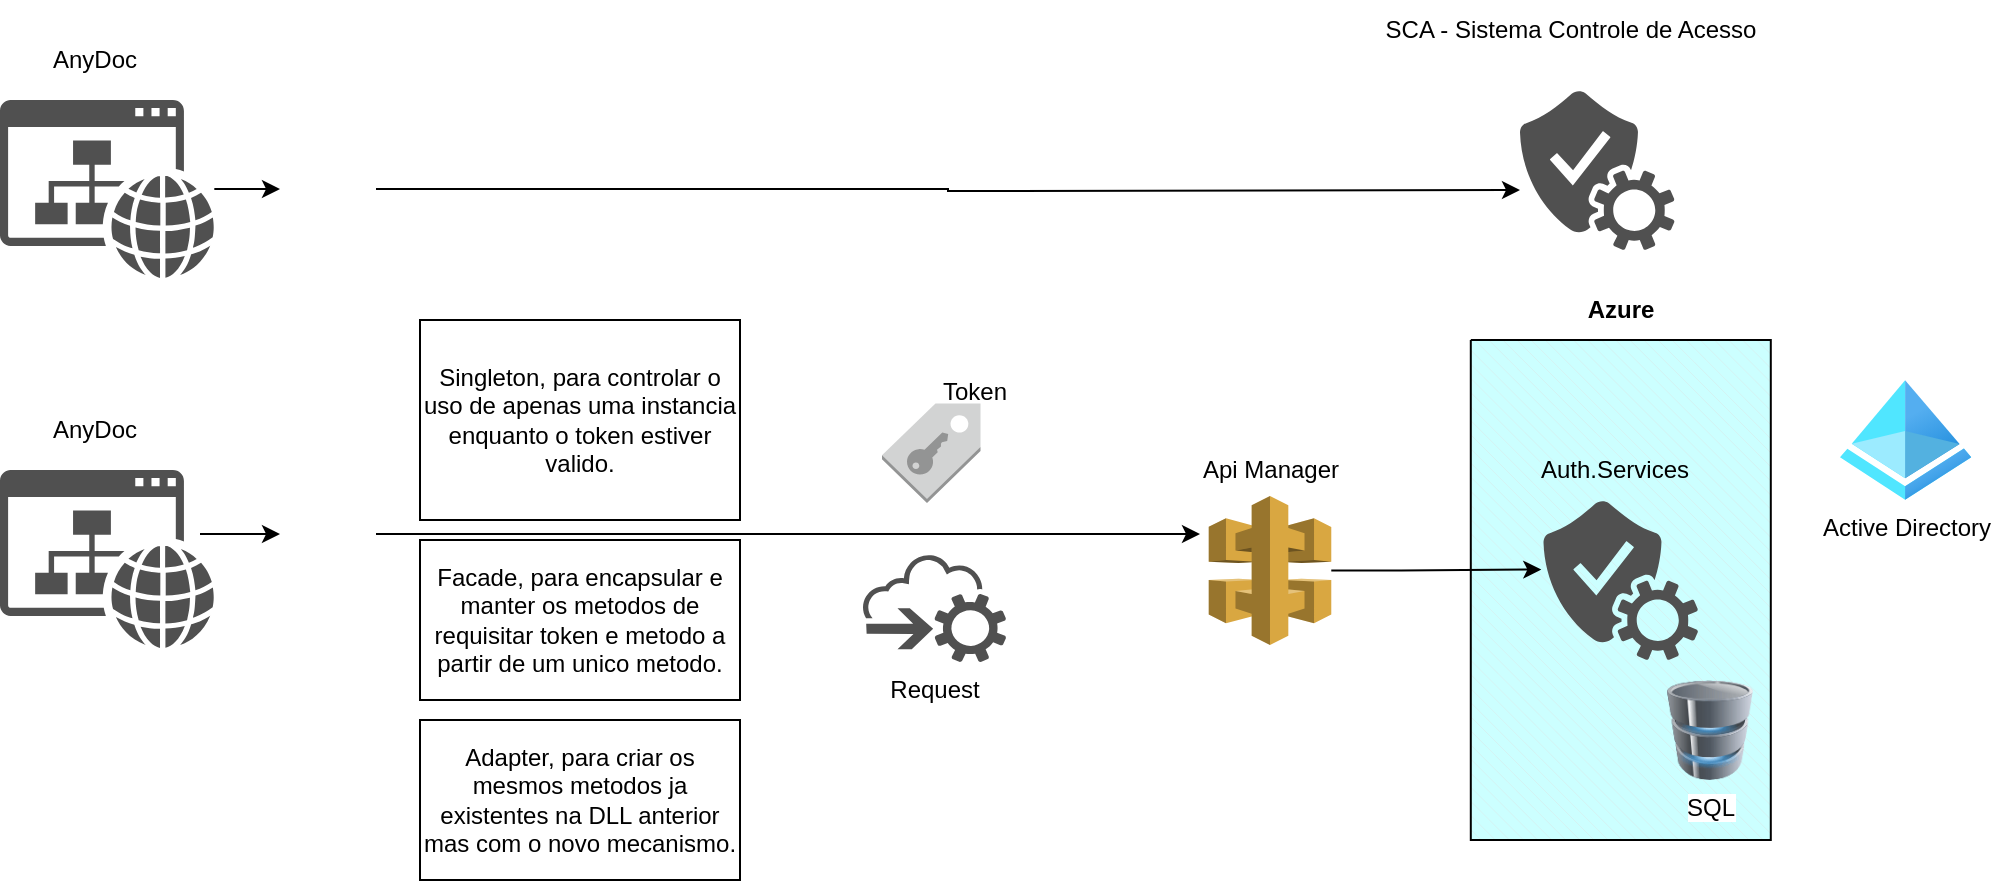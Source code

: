 <mxfile version="20.7.3" type="github"><diagram id="HodC3mXmSrQf_ePklxQP" name="Página-1"><mxGraphModel dx="1216" dy="502" grid="1" gridSize="10" guides="1" tooltips="1" connect="1" arrows="1" fold="1" page="1" pageScale="1" pageWidth="1169" pageHeight="827" math="0" shadow="0"><root><mxCell id="0"/><mxCell id="1" parent="0"/><mxCell id="pt-MB-f53F1tmJNGdL1m-29" value="" style="verticalLabelPosition=bottom;verticalAlign=top;html=1;shape=mxgraph.basic.patternFillRect;fillStyle=diagRev;step=5;fillStrokeWidth=0.2;fillStrokeColor=#dddddd;fillColor=#CCFFFF;" parent="1" vertex="1"><mxGeometry x="815.4" y="200" width="150" height="250" as="geometry"/></mxCell><mxCell id="pt-MB-f53F1tmJNGdL1m-32" value="" style="edgeStyle=orthogonalEdgeStyle;rounded=0;orthogonalLoop=1;jettySize=auto;html=1;" parent="1" source="pt-MB-f53F1tmJNGdL1m-2" target="pt-MB-f53F1tmJNGdL1m-18" edge="1"><mxGeometry relative="1" as="geometry"/></mxCell><mxCell id="pt-MB-f53F1tmJNGdL1m-2" value="" style="sketch=0;pointerEvents=1;shadow=0;dashed=0;html=1;strokeColor=none;fillColor=#505050;labelPosition=center;verticalLabelPosition=bottom;verticalAlign=top;outlineConnect=0;align=center;shape=mxgraph.office.sites.website;" parent="1" vertex="1"><mxGeometry x="80" y="80" width="107.16" height="89" as="geometry"/></mxCell><mxCell id="pt-MB-f53F1tmJNGdL1m-3" value="" style="sketch=0;pointerEvents=1;shadow=0;dashed=0;html=1;strokeColor=none;fillColor=#505050;labelPosition=center;verticalLabelPosition=bottom;verticalAlign=top;outlineConnect=0;align=center;shape=mxgraph.office.services.verification_service;" parent="1" vertex="1"><mxGeometry x="840" y="75" width="77.29" height="80" as="geometry"/></mxCell><mxCell id="pt-MB-f53F1tmJNGdL1m-4" value="SCA - Sistema Controle de Acesso" style="text;html=1;align=center;verticalAlign=middle;resizable=0;points=[];autosize=1;strokeColor=none;fillColor=none;" parent="1" vertex="1"><mxGeometry x="760" y="30" width="210" height="30" as="geometry"/></mxCell><mxCell id="pt-MB-f53F1tmJNGdL1m-5" value="AnyDoc" style="text;html=1;align=center;verticalAlign=middle;resizable=0;points=[];autosize=1;strokeColor=none;fillColor=none;" parent="1" vertex="1"><mxGeometry x="92" y="45" width="70" height="30" as="geometry"/></mxCell><mxCell id="pt-MB-f53F1tmJNGdL1m-8" value="" style="sketch=0;pointerEvents=1;shadow=0;dashed=0;html=1;strokeColor=none;fillColor=#505050;labelPosition=center;verticalLabelPosition=bottom;verticalAlign=top;outlineConnect=0;align=center;shape=mxgraph.office.services.verification_service;" parent="1" vertex="1"><mxGeometry x="851.75" y="280" width="77.29" height="80" as="geometry"/></mxCell><mxCell id="pt-MB-f53F1tmJNGdL1m-9" value="Auth.Services" style="text;html=1;align=center;verticalAlign=middle;resizable=0;points=[];autosize=1;strokeColor=none;fillColor=none;" parent="1" vertex="1"><mxGeometry x="836.75" y="250" width="100" height="30" as="geometry"/></mxCell><mxCell id="pt-MB-f53F1tmJNGdL1m-38" style="edgeStyle=orthogonalEdgeStyle;rounded=0;orthogonalLoop=1;jettySize=auto;html=1;entryX=0.235;entryY=0.459;entryDx=0;entryDy=0;entryPerimeter=0;" parent="1" source="pt-MB-f53F1tmJNGdL1m-10" target="pt-MB-f53F1tmJNGdL1m-29" edge="1"><mxGeometry relative="1" as="geometry"/></mxCell><mxCell id="pt-MB-f53F1tmJNGdL1m-10" value="" style="outlineConnect=0;dashed=0;verticalLabelPosition=bottom;verticalAlign=top;align=center;html=1;shape=mxgraph.aws3.api_gateway;fillColor=#D9A741;gradientColor=none;" parent="1" vertex="1"><mxGeometry x="684.36" y="278" width="61.28" height="74.5" as="geometry"/></mxCell><mxCell id="pt-MB-f53F1tmJNGdL1m-11" value="Api Manager" style="text;html=1;align=center;verticalAlign=middle;resizable=0;points=[];autosize=1;strokeColor=none;fillColor=none;" parent="1" vertex="1"><mxGeometry x="670" y="250" width="90" height="30" as="geometry"/></mxCell><mxCell id="pt-MB-f53F1tmJNGdL1m-15" value="" style="group" parent="1" vertex="1" connectable="0"><mxGeometry x="521" y="227" width="62" height="134" as="geometry"/></mxCell><mxCell id="pt-MB-f53F1tmJNGdL1m-12" value="" style="outlineConnect=0;dashed=0;verticalLabelPosition=bottom;verticalAlign=top;align=center;html=1;shape=mxgraph.aws3.saml_token;fillColor=#D2D3D3;gradientColor=none;" parent="pt-MB-f53F1tmJNGdL1m-15" vertex="1"><mxGeometry y="4.72" width="49.24" height="49.73" as="geometry"/></mxCell><mxCell id="pt-MB-f53F1tmJNGdL1m-13" value="Token" style="text;html=1;align=center;verticalAlign=middle;resizable=0;points=[];autosize=1;strokeColor=none;fillColor=none;" parent="pt-MB-f53F1tmJNGdL1m-15" vertex="1"><mxGeometry x="16.412" y="-16" width="60" height="30" as="geometry"/></mxCell><mxCell id="pt-MB-f53F1tmJNGdL1m-14" value="Request" style="sketch=0;pointerEvents=1;shadow=0;dashed=0;html=1;strokeColor=none;fillColor=#505050;labelPosition=center;verticalLabelPosition=bottom;outlineConnect=0;verticalAlign=top;align=center;shape=mxgraph.office.clouds.cloud_service_request;" parent="pt-MB-f53F1tmJNGdL1m-15" vertex="1"><mxGeometry x="-10" y="80" width="72" height="54" as="geometry"/></mxCell><mxCell id="pt-MB-f53F1tmJNGdL1m-35" value="" style="edgeStyle=orthogonalEdgeStyle;rounded=0;orthogonalLoop=1;jettySize=auto;html=1;" parent="1" target="pt-MB-f53F1tmJNGdL1m-19" edge="1"><mxGeometry relative="1" as="geometry"><mxPoint x="180" y="297" as="sourcePoint"/><Array as="points"><mxPoint x="200" y="297"/><mxPoint x="200" y="297"/></Array></mxGeometry></mxCell><mxCell id="pt-MB-f53F1tmJNGdL1m-16" value="" style="sketch=0;pointerEvents=1;shadow=0;dashed=0;html=1;strokeColor=none;fillColor=#505050;labelPosition=center;verticalLabelPosition=bottom;verticalAlign=top;outlineConnect=0;align=center;shape=mxgraph.office.sites.website;" parent="1" vertex="1"><mxGeometry x="80" y="265" width="107.16" height="89" as="geometry"/></mxCell><mxCell id="pt-MB-f53F1tmJNGdL1m-17" value="AnyDoc" style="text;html=1;align=center;verticalAlign=middle;resizable=0;points=[];autosize=1;strokeColor=none;fillColor=none;" parent="1" vertex="1"><mxGeometry x="92" y="230" width="70" height="30" as="geometry"/></mxCell><mxCell id="pt-MB-f53F1tmJNGdL1m-34" value="" style="edgeStyle=orthogonalEdgeStyle;rounded=0;orthogonalLoop=1;jettySize=auto;html=1;" parent="1" source="pt-MB-f53F1tmJNGdL1m-18" edge="1"><mxGeometry relative="1" as="geometry"><mxPoint x="840" y="125" as="targetPoint"/></mxGeometry></mxCell><mxCell id="pt-MB-f53F1tmJNGdL1m-18" value="" style="shape=image;html=1;verticalAlign=top;verticalLabelPosition=bottom;labelBackgroundColor=#ffffff;imageAspect=0;aspect=fixed;image=https://cdn1.iconfinder.com/data/icons/Futurosoft%20Icons%200.5.2/128x128/apps/filetypes.png" parent="1" vertex="1"><mxGeometry x="220" y="100.5" width="48" height="48" as="geometry"/></mxCell><mxCell id="pt-MB-f53F1tmJNGdL1m-36" value="" style="edgeStyle=orthogonalEdgeStyle;rounded=0;orthogonalLoop=1;jettySize=auto;html=1;" parent="1" source="pt-MB-f53F1tmJNGdL1m-19" edge="1"><mxGeometry relative="1" as="geometry"><mxPoint x="680" y="297" as="targetPoint"/></mxGeometry></mxCell><mxCell id="pt-MB-f53F1tmJNGdL1m-19" value="" style="shape=image;html=1;verticalAlign=top;verticalLabelPosition=bottom;labelBackgroundColor=#ffffff;imageAspect=0;aspect=fixed;image=https://cdn1.iconfinder.com/data/icons/Futurosoft%20Icons%200.5.2/128x128/apps/filetypes.png" parent="1" vertex="1"><mxGeometry x="220" y="273" width="48" height="48" as="geometry"/></mxCell><mxCell id="pt-MB-f53F1tmJNGdL1m-20" value="Singleton, para controlar o uso de apenas uma instancia enquanto o token estiver valido." style="rounded=0;whiteSpace=wrap;html=1;" parent="1" vertex="1"><mxGeometry x="290" y="190" width="160" height="100" as="geometry"/></mxCell><mxCell id="pt-MB-f53F1tmJNGdL1m-21" value="Facade, para encapsular e manter os metodos de requisitar token e metodo a partir de um unico metodo." style="rounded=0;whiteSpace=wrap;html=1;" parent="1" vertex="1"><mxGeometry x="290" y="300" width="160" height="80" as="geometry"/></mxCell><mxCell id="pt-MB-f53F1tmJNGdL1m-22" value="Adapter, para criar os mesmos metodos ja existentes na DLL anterior mas com o novo mecanismo." style="rounded=0;whiteSpace=wrap;html=1;" parent="1" vertex="1"><mxGeometry x="290" y="390" width="160" height="80" as="geometry"/></mxCell><mxCell id="pt-MB-f53F1tmJNGdL1m-23" value="Active Directory" style="aspect=fixed;html=1;points=[];align=center;image;fontSize=12;image=img/lib/azure2/identity/Azure_Active_Directory.svg;" parent="1" vertex="1"><mxGeometry x="1000" y="220" width="65.63" height="60" as="geometry"/></mxCell><mxCell id="pt-MB-f53F1tmJNGdL1m-25" value="SQL" style="image;html=1;image=img/lib/clip_art/computers/Database_128x128.png" parent="1" vertex="1"><mxGeometry x="910" y="370" width="50" height="50" as="geometry"/></mxCell><mxCell id="pt-MB-f53F1tmJNGdL1m-30" value="&lt;b&gt;Azure&lt;/b&gt;" style="text;html=1;align=center;verticalAlign=middle;resizable=0;points=[];autosize=1;strokeColor=none;fillColor=none;" parent="1" vertex="1"><mxGeometry x="860.4" y="170" width="60" height="30" as="geometry"/></mxCell></root></mxGraphModel></diagram></mxfile>